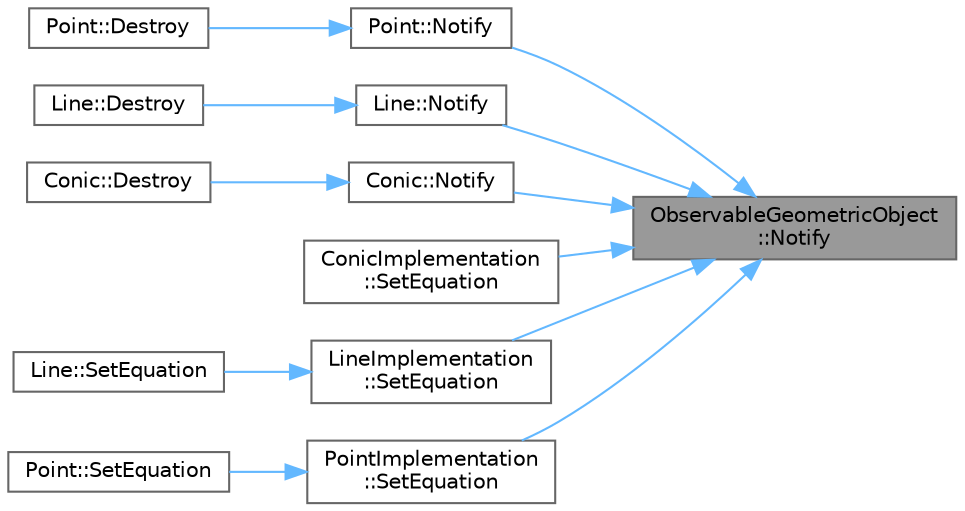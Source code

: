 digraph "ObservableGeometricObject::Notify"
{
 // LATEX_PDF_SIZE
  bgcolor="transparent";
  edge [fontname=Helvetica,fontsize=10,labelfontname=Helvetica,labelfontsize=10];
  node [fontname=Helvetica,fontsize=10,shape=box,height=0.2,width=0.9];
  rankdir="RL";
  Node1 [label="ObservableGeometricObject\l::Notify",height=0.2,width=0.4,color="gray40", fillcolor="grey60", style="filled", fontcolor="black",tooltip="Notify all subscribed observers that object was moved."];
  Node1 -> Node2 [dir="back",color="steelblue1",style="solid"];
  Node2 [label="Point::Notify",height=0.2,width=0.4,color="grey40", fillcolor="white", style="filled",URL="$class_point.html#a853df76b6338eff57189585c2adb0b1f",tooltip="Notify observers that this objected is destroyed."];
  Node2 -> Node3 [dir="back",color="steelblue1",style="solid"];
  Node3 [label="Point::Destroy",height=0.2,width=0.4,color="grey40", fillcolor="white", style="filled",URL="$class_point.html#a206ded007973dc7db19c6adaff5e79c8",tooltip="Destroy this object."];
  Node1 -> Node4 [dir="back",color="steelblue1",style="solid"];
  Node4 [label="Line::Notify",height=0.2,width=0.4,color="grey40", fillcolor="white", style="filled",URL="$class_line.html#a54dbeed3d17564f31a014a9c80aab279",tooltip="Notify observers that this objected is destroyed."];
  Node4 -> Node5 [dir="back",color="steelblue1",style="solid"];
  Node5 [label="Line::Destroy",height=0.2,width=0.4,color="grey40", fillcolor="white", style="filled",URL="$class_line.html#ad28541e8af01f2b9559910e5599d7321",tooltip="Destroy this object."];
  Node1 -> Node6 [dir="back",color="steelblue1",style="solid"];
  Node6 [label="Conic::Notify",height=0.2,width=0.4,color="grey40", fillcolor="white", style="filled",URL="$class_conic.html#a6443bed118a3507d3d04bfcf1c10e2e7",tooltip="Notify observers that this objected is destroyed."];
  Node6 -> Node7 [dir="back",color="steelblue1",style="solid"];
  Node7 [label="Conic::Destroy",height=0.2,width=0.4,color="grey40", fillcolor="white", style="filled",URL="$class_conic.html#a55d85bd86505f6f7265d95e94ac002f2",tooltip="Destroy this object."];
  Node1 -> Node8 [dir="back",color="steelblue1",style="solid"];
  Node8 [label="ConicImplementation\l::SetEquation",height=0.2,width=0.4,color="grey40", fillcolor="white", style="filled",URL="$class_conic_implementation.html#a72b09ee314545675e7ac07c8660ab05b",tooltip="Sets new equation of conic."];
  Node1 -> Node9 [dir="back",color="steelblue1",style="solid"];
  Node9 [label="LineImplementation\l::SetEquation",height=0.2,width=0.4,color="grey40", fillcolor="white", style="filled",URL="$class_line_implementation.html#a2a2a56c63abb7ff6b1ebeb2c196d4fcc",tooltip="Sets new equation of line."];
  Node9 -> Node10 [dir="back",color="steelblue1",style="solid"];
  Node10 [label="Line::SetEquation",height=0.2,width=0.4,color="grey40", fillcolor="white", style="filled",URL="$class_line.html#ad99f3e15fa5630bbe53659939f2cf78e",tooltip="Set new equation of line."];
  Node1 -> Node11 [dir="back",color="steelblue1",style="solid"];
  Node11 [label="PointImplementation\l::SetEquation",height=0.2,width=0.4,color="grey40", fillcolor="white", style="filled",URL="$class_point_implementation.html#a0c7491c3bbb4aefe4bf54ef0092f403a",tooltip="Sets new equation of point."];
  Node11 -> Node12 [dir="back",color="steelblue1",style="solid"];
  Node12 [label="Point::SetEquation",height=0.2,width=0.4,color="grey40", fillcolor="white", style="filled",URL="$class_point.html#a38529969767ee5a8b7341ac84bea8d47",tooltip="Set new equation of point."];
}
